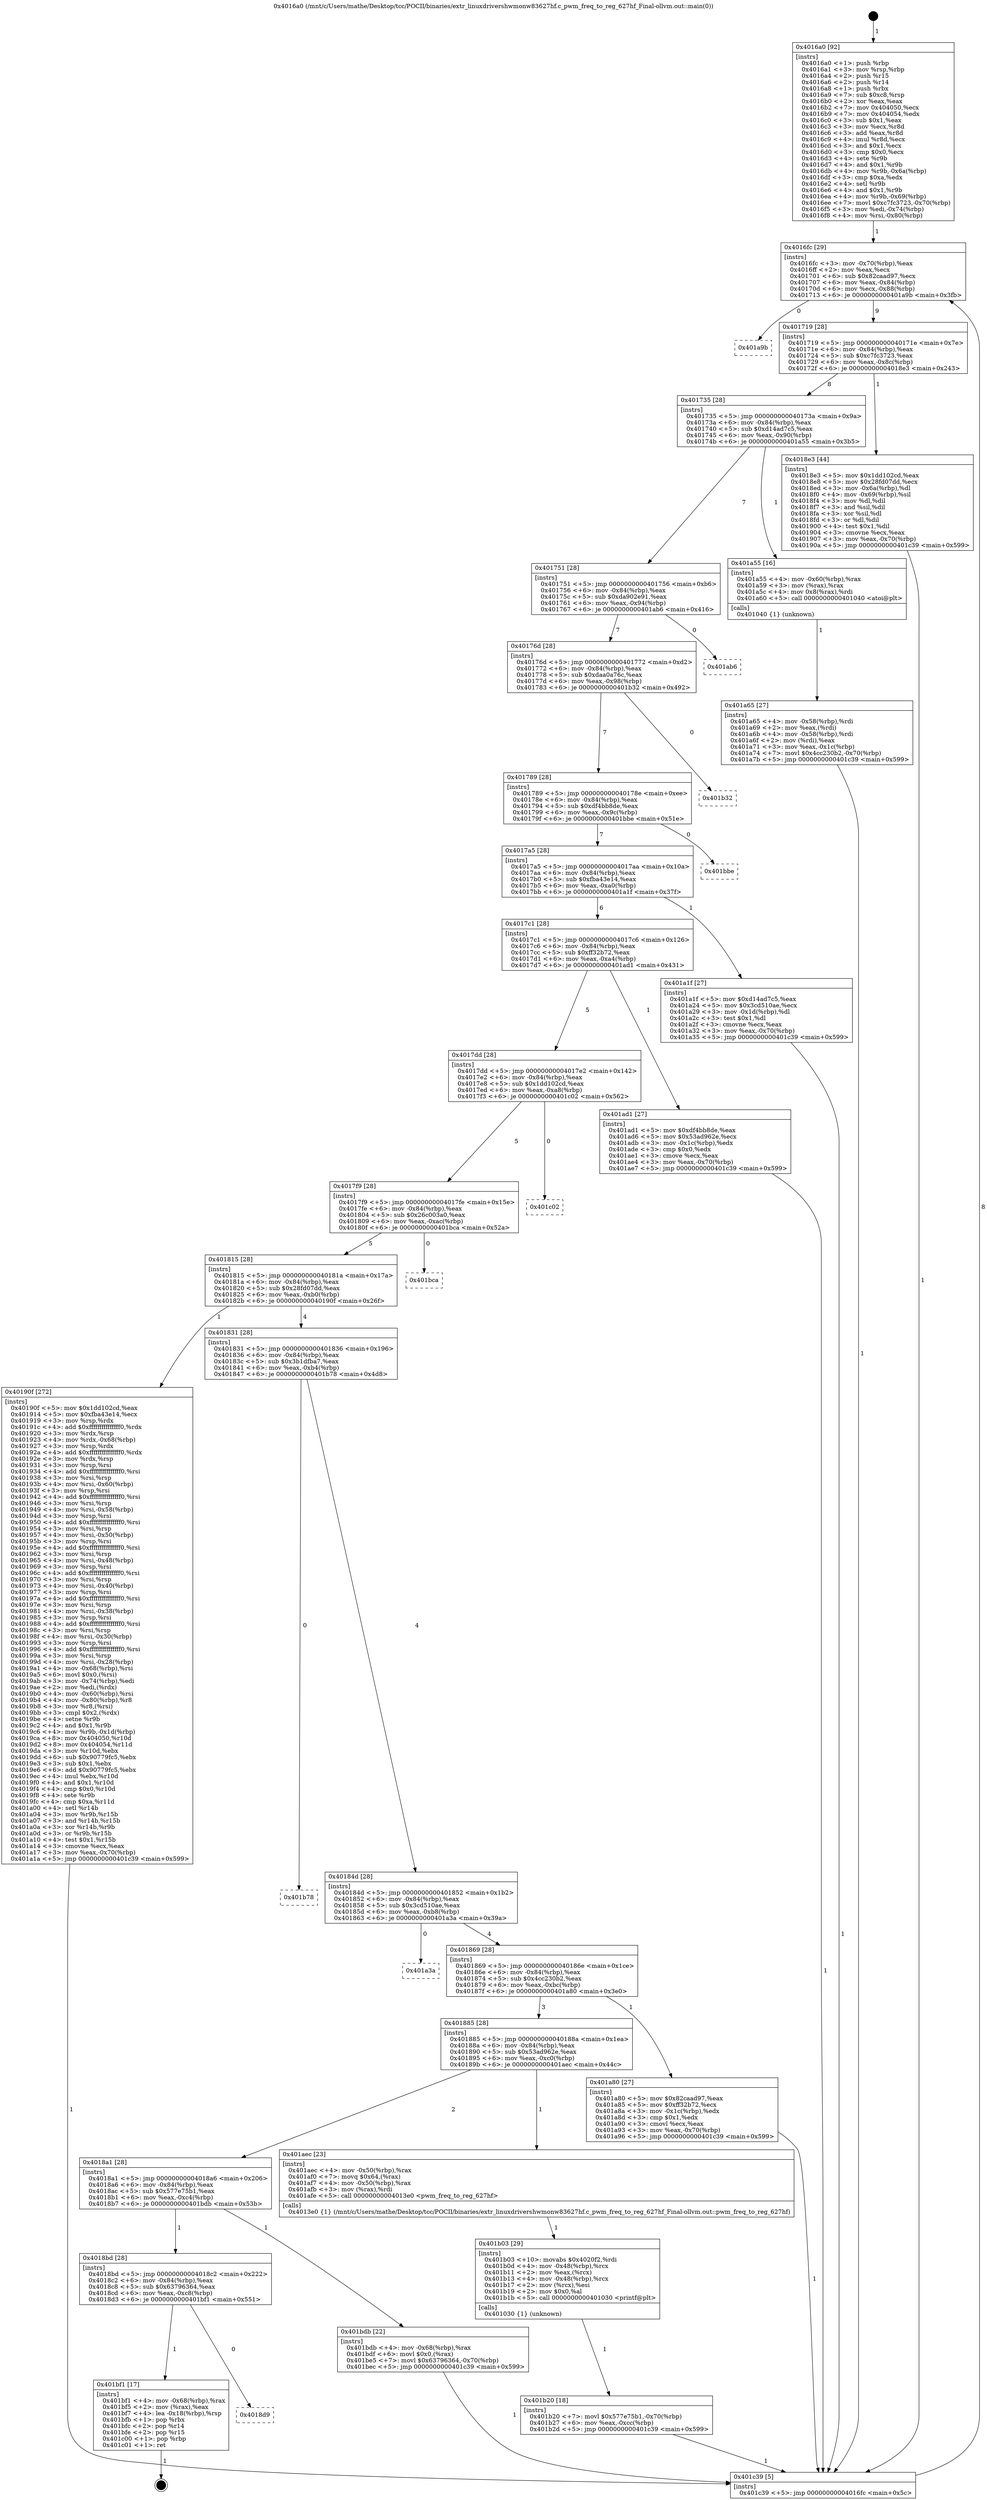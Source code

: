 digraph "0x4016a0" {
  label = "0x4016a0 (/mnt/c/Users/mathe/Desktop/tcc/POCII/binaries/extr_linuxdrivershwmonw83627hf.c_pwm_freq_to_reg_627hf_Final-ollvm.out::main(0))"
  labelloc = "t"
  node[shape=record]

  Entry [label="",width=0.3,height=0.3,shape=circle,fillcolor=black,style=filled]
  "0x4016fc" [label="{
     0x4016fc [29]\l
     | [instrs]\l
     &nbsp;&nbsp;0x4016fc \<+3\>: mov -0x70(%rbp),%eax\l
     &nbsp;&nbsp;0x4016ff \<+2\>: mov %eax,%ecx\l
     &nbsp;&nbsp;0x401701 \<+6\>: sub $0x82caad97,%ecx\l
     &nbsp;&nbsp;0x401707 \<+6\>: mov %eax,-0x84(%rbp)\l
     &nbsp;&nbsp;0x40170d \<+6\>: mov %ecx,-0x88(%rbp)\l
     &nbsp;&nbsp;0x401713 \<+6\>: je 0000000000401a9b \<main+0x3fb\>\l
  }"]
  "0x401a9b" [label="{
     0x401a9b\l
  }", style=dashed]
  "0x401719" [label="{
     0x401719 [28]\l
     | [instrs]\l
     &nbsp;&nbsp;0x401719 \<+5\>: jmp 000000000040171e \<main+0x7e\>\l
     &nbsp;&nbsp;0x40171e \<+6\>: mov -0x84(%rbp),%eax\l
     &nbsp;&nbsp;0x401724 \<+5\>: sub $0xc7fc3723,%eax\l
     &nbsp;&nbsp;0x401729 \<+6\>: mov %eax,-0x8c(%rbp)\l
     &nbsp;&nbsp;0x40172f \<+6\>: je 00000000004018e3 \<main+0x243\>\l
  }"]
  Exit [label="",width=0.3,height=0.3,shape=circle,fillcolor=black,style=filled,peripheries=2]
  "0x4018e3" [label="{
     0x4018e3 [44]\l
     | [instrs]\l
     &nbsp;&nbsp;0x4018e3 \<+5\>: mov $0x1dd102cd,%eax\l
     &nbsp;&nbsp;0x4018e8 \<+5\>: mov $0x28fd07dd,%ecx\l
     &nbsp;&nbsp;0x4018ed \<+3\>: mov -0x6a(%rbp),%dl\l
     &nbsp;&nbsp;0x4018f0 \<+4\>: mov -0x69(%rbp),%sil\l
     &nbsp;&nbsp;0x4018f4 \<+3\>: mov %dl,%dil\l
     &nbsp;&nbsp;0x4018f7 \<+3\>: and %sil,%dil\l
     &nbsp;&nbsp;0x4018fa \<+3\>: xor %sil,%dl\l
     &nbsp;&nbsp;0x4018fd \<+3\>: or %dl,%dil\l
     &nbsp;&nbsp;0x401900 \<+4\>: test $0x1,%dil\l
     &nbsp;&nbsp;0x401904 \<+3\>: cmovne %ecx,%eax\l
     &nbsp;&nbsp;0x401907 \<+3\>: mov %eax,-0x70(%rbp)\l
     &nbsp;&nbsp;0x40190a \<+5\>: jmp 0000000000401c39 \<main+0x599\>\l
  }"]
  "0x401735" [label="{
     0x401735 [28]\l
     | [instrs]\l
     &nbsp;&nbsp;0x401735 \<+5\>: jmp 000000000040173a \<main+0x9a\>\l
     &nbsp;&nbsp;0x40173a \<+6\>: mov -0x84(%rbp),%eax\l
     &nbsp;&nbsp;0x401740 \<+5\>: sub $0xd14ad7c5,%eax\l
     &nbsp;&nbsp;0x401745 \<+6\>: mov %eax,-0x90(%rbp)\l
     &nbsp;&nbsp;0x40174b \<+6\>: je 0000000000401a55 \<main+0x3b5\>\l
  }"]
  "0x401c39" [label="{
     0x401c39 [5]\l
     | [instrs]\l
     &nbsp;&nbsp;0x401c39 \<+5\>: jmp 00000000004016fc \<main+0x5c\>\l
  }"]
  "0x4016a0" [label="{
     0x4016a0 [92]\l
     | [instrs]\l
     &nbsp;&nbsp;0x4016a0 \<+1\>: push %rbp\l
     &nbsp;&nbsp;0x4016a1 \<+3\>: mov %rsp,%rbp\l
     &nbsp;&nbsp;0x4016a4 \<+2\>: push %r15\l
     &nbsp;&nbsp;0x4016a6 \<+2\>: push %r14\l
     &nbsp;&nbsp;0x4016a8 \<+1\>: push %rbx\l
     &nbsp;&nbsp;0x4016a9 \<+7\>: sub $0xc8,%rsp\l
     &nbsp;&nbsp;0x4016b0 \<+2\>: xor %eax,%eax\l
     &nbsp;&nbsp;0x4016b2 \<+7\>: mov 0x404050,%ecx\l
     &nbsp;&nbsp;0x4016b9 \<+7\>: mov 0x404054,%edx\l
     &nbsp;&nbsp;0x4016c0 \<+3\>: sub $0x1,%eax\l
     &nbsp;&nbsp;0x4016c3 \<+3\>: mov %ecx,%r8d\l
     &nbsp;&nbsp;0x4016c6 \<+3\>: add %eax,%r8d\l
     &nbsp;&nbsp;0x4016c9 \<+4\>: imul %r8d,%ecx\l
     &nbsp;&nbsp;0x4016cd \<+3\>: and $0x1,%ecx\l
     &nbsp;&nbsp;0x4016d0 \<+3\>: cmp $0x0,%ecx\l
     &nbsp;&nbsp;0x4016d3 \<+4\>: sete %r9b\l
     &nbsp;&nbsp;0x4016d7 \<+4\>: and $0x1,%r9b\l
     &nbsp;&nbsp;0x4016db \<+4\>: mov %r9b,-0x6a(%rbp)\l
     &nbsp;&nbsp;0x4016df \<+3\>: cmp $0xa,%edx\l
     &nbsp;&nbsp;0x4016e2 \<+4\>: setl %r9b\l
     &nbsp;&nbsp;0x4016e6 \<+4\>: and $0x1,%r9b\l
     &nbsp;&nbsp;0x4016ea \<+4\>: mov %r9b,-0x69(%rbp)\l
     &nbsp;&nbsp;0x4016ee \<+7\>: movl $0xc7fc3723,-0x70(%rbp)\l
     &nbsp;&nbsp;0x4016f5 \<+3\>: mov %edi,-0x74(%rbp)\l
     &nbsp;&nbsp;0x4016f8 \<+4\>: mov %rsi,-0x80(%rbp)\l
  }"]
  "0x4018d9" [label="{
     0x4018d9\l
  }", style=dashed]
  "0x401a55" [label="{
     0x401a55 [16]\l
     | [instrs]\l
     &nbsp;&nbsp;0x401a55 \<+4\>: mov -0x60(%rbp),%rax\l
     &nbsp;&nbsp;0x401a59 \<+3\>: mov (%rax),%rax\l
     &nbsp;&nbsp;0x401a5c \<+4\>: mov 0x8(%rax),%rdi\l
     &nbsp;&nbsp;0x401a60 \<+5\>: call 0000000000401040 \<atoi@plt\>\l
     | [calls]\l
     &nbsp;&nbsp;0x401040 \{1\} (unknown)\l
  }"]
  "0x401751" [label="{
     0x401751 [28]\l
     | [instrs]\l
     &nbsp;&nbsp;0x401751 \<+5\>: jmp 0000000000401756 \<main+0xb6\>\l
     &nbsp;&nbsp;0x401756 \<+6\>: mov -0x84(%rbp),%eax\l
     &nbsp;&nbsp;0x40175c \<+5\>: sub $0xda902e91,%eax\l
     &nbsp;&nbsp;0x401761 \<+6\>: mov %eax,-0x94(%rbp)\l
     &nbsp;&nbsp;0x401767 \<+6\>: je 0000000000401ab6 \<main+0x416\>\l
  }"]
  "0x401bf1" [label="{
     0x401bf1 [17]\l
     | [instrs]\l
     &nbsp;&nbsp;0x401bf1 \<+4\>: mov -0x68(%rbp),%rax\l
     &nbsp;&nbsp;0x401bf5 \<+2\>: mov (%rax),%eax\l
     &nbsp;&nbsp;0x401bf7 \<+4\>: lea -0x18(%rbp),%rsp\l
     &nbsp;&nbsp;0x401bfb \<+1\>: pop %rbx\l
     &nbsp;&nbsp;0x401bfc \<+2\>: pop %r14\l
     &nbsp;&nbsp;0x401bfe \<+2\>: pop %r15\l
     &nbsp;&nbsp;0x401c00 \<+1\>: pop %rbp\l
     &nbsp;&nbsp;0x401c01 \<+1\>: ret\l
  }"]
  "0x401ab6" [label="{
     0x401ab6\l
  }", style=dashed]
  "0x40176d" [label="{
     0x40176d [28]\l
     | [instrs]\l
     &nbsp;&nbsp;0x40176d \<+5\>: jmp 0000000000401772 \<main+0xd2\>\l
     &nbsp;&nbsp;0x401772 \<+6\>: mov -0x84(%rbp),%eax\l
     &nbsp;&nbsp;0x401778 \<+5\>: sub $0xdaa0a76c,%eax\l
     &nbsp;&nbsp;0x40177d \<+6\>: mov %eax,-0x98(%rbp)\l
     &nbsp;&nbsp;0x401783 \<+6\>: je 0000000000401b32 \<main+0x492\>\l
  }"]
  "0x4018bd" [label="{
     0x4018bd [28]\l
     | [instrs]\l
     &nbsp;&nbsp;0x4018bd \<+5\>: jmp 00000000004018c2 \<main+0x222\>\l
     &nbsp;&nbsp;0x4018c2 \<+6\>: mov -0x84(%rbp),%eax\l
     &nbsp;&nbsp;0x4018c8 \<+5\>: sub $0x63796364,%eax\l
     &nbsp;&nbsp;0x4018cd \<+6\>: mov %eax,-0xc8(%rbp)\l
     &nbsp;&nbsp;0x4018d3 \<+6\>: je 0000000000401bf1 \<main+0x551\>\l
  }"]
  "0x401b32" [label="{
     0x401b32\l
  }", style=dashed]
  "0x401789" [label="{
     0x401789 [28]\l
     | [instrs]\l
     &nbsp;&nbsp;0x401789 \<+5\>: jmp 000000000040178e \<main+0xee\>\l
     &nbsp;&nbsp;0x40178e \<+6\>: mov -0x84(%rbp),%eax\l
     &nbsp;&nbsp;0x401794 \<+5\>: sub $0xdf4bb8de,%eax\l
     &nbsp;&nbsp;0x401799 \<+6\>: mov %eax,-0x9c(%rbp)\l
     &nbsp;&nbsp;0x40179f \<+6\>: je 0000000000401bbe \<main+0x51e\>\l
  }"]
  "0x401bdb" [label="{
     0x401bdb [22]\l
     | [instrs]\l
     &nbsp;&nbsp;0x401bdb \<+4\>: mov -0x68(%rbp),%rax\l
     &nbsp;&nbsp;0x401bdf \<+6\>: movl $0x0,(%rax)\l
     &nbsp;&nbsp;0x401be5 \<+7\>: movl $0x63796364,-0x70(%rbp)\l
     &nbsp;&nbsp;0x401bec \<+5\>: jmp 0000000000401c39 \<main+0x599\>\l
  }"]
  "0x401bbe" [label="{
     0x401bbe\l
  }", style=dashed]
  "0x4017a5" [label="{
     0x4017a5 [28]\l
     | [instrs]\l
     &nbsp;&nbsp;0x4017a5 \<+5\>: jmp 00000000004017aa \<main+0x10a\>\l
     &nbsp;&nbsp;0x4017aa \<+6\>: mov -0x84(%rbp),%eax\l
     &nbsp;&nbsp;0x4017b0 \<+5\>: sub $0xfba43e14,%eax\l
     &nbsp;&nbsp;0x4017b5 \<+6\>: mov %eax,-0xa0(%rbp)\l
     &nbsp;&nbsp;0x4017bb \<+6\>: je 0000000000401a1f \<main+0x37f\>\l
  }"]
  "0x401b20" [label="{
     0x401b20 [18]\l
     | [instrs]\l
     &nbsp;&nbsp;0x401b20 \<+7\>: movl $0x577e75b1,-0x70(%rbp)\l
     &nbsp;&nbsp;0x401b27 \<+6\>: mov %eax,-0xcc(%rbp)\l
     &nbsp;&nbsp;0x401b2d \<+5\>: jmp 0000000000401c39 \<main+0x599\>\l
  }"]
  "0x401a1f" [label="{
     0x401a1f [27]\l
     | [instrs]\l
     &nbsp;&nbsp;0x401a1f \<+5\>: mov $0xd14ad7c5,%eax\l
     &nbsp;&nbsp;0x401a24 \<+5\>: mov $0x3cd510ae,%ecx\l
     &nbsp;&nbsp;0x401a29 \<+3\>: mov -0x1d(%rbp),%dl\l
     &nbsp;&nbsp;0x401a2c \<+3\>: test $0x1,%dl\l
     &nbsp;&nbsp;0x401a2f \<+3\>: cmovne %ecx,%eax\l
     &nbsp;&nbsp;0x401a32 \<+3\>: mov %eax,-0x70(%rbp)\l
     &nbsp;&nbsp;0x401a35 \<+5\>: jmp 0000000000401c39 \<main+0x599\>\l
  }"]
  "0x4017c1" [label="{
     0x4017c1 [28]\l
     | [instrs]\l
     &nbsp;&nbsp;0x4017c1 \<+5\>: jmp 00000000004017c6 \<main+0x126\>\l
     &nbsp;&nbsp;0x4017c6 \<+6\>: mov -0x84(%rbp),%eax\l
     &nbsp;&nbsp;0x4017cc \<+5\>: sub $0xff32b72,%eax\l
     &nbsp;&nbsp;0x4017d1 \<+6\>: mov %eax,-0xa4(%rbp)\l
     &nbsp;&nbsp;0x4017d7 \<+6\>: je 0000000000401ad1 \<main+0x431\>\l
  }"]
  "0x401b03" [label="{
     0x401b03 [29]\l
     | [instrs]\l
     &nbsp;&nbsp;0x401b03 \<+10\>: movabs $0x4020f2,%rdi\l
     &nbsp;&nbsp;0x401b0d \<+4\>: mov -0x48(%rbp),%rcx\l
     &nbsp;&nbsp;0x401b11 \<+2\>: mov %eax,(%rcx)\l
     &nbsp;&nbsp;0x401b13 \<+4\>: mov -0x48(%rbp),%rcx\l
     &nbsp;&nbsp;0x401b17 \<+2\>: mov (%rcx),%esi\l
     &nbsp;&nbsp;0x401b19 \<+2\>: mov $0x0,%al\l
     &nbsp;&nbsp;0x401b1b \<+5\>: call 0000000000401030 \<printf@plt\>\l
     | [calls]\l
     &nbsp;&nbsp;0x401030 \{1\} (unknown)\l
  }"]
  "0x401ad1" [label="{
     0x401ad1 [27]\l
     | [instrs]\l
     &nbsp;&nbsp;0x401ad1 \<+5\>: mov $0xdf4bb8de,%eax\l
     &nbsp;&nbsp;0x401ad6 \<+5\>: mov $0x53ad962e,%ecx\l
     &nbsp;&nbsp;0x401adb \<+3\>: mov -0x1c(%rbp),%edx\l
     &nbsp;&nbsp;0x401ade \<+3\>: cmp $0x0,%edx\l
     &nbsp;&nbsp;0x401ae1 \<+3\>: cmove %ecx,%eax\l
     &nbsp;&nbsp;0x401ae4 \<+3\>: mov %eax,-0x70(%rbp)\l
     &nbsp;&nbsp;0x401ae7 \<+5\>: jmp 0000000000401c39 \<main+0x599\>\l
  }"]
  "0x4017dd" [label="{
     0x4017dd [28]\l
     | [instrs]\l
     &nbsp;&nbsp;0x4017dd \<+5\>: jmp 00000000004017e2 \<main+0x142\>\l
     &nbsp;&nbsp;0x4017e2 \<+6\>: mov -0x84(%rbp),%eax\l
     &nbsp;&nbsp;0x4017e8 \<+5\>: sub $0x1dd102cd,%eax\l
     &nbsp;&nbsp;0x4017ed \<+6\>: mov %eax,-0xa8(%rbp)\l
     &nbsp;&nbsp;0x4017f3 \<+6\>: je 0000000000401c02 \<main+0x562\>\l
  }"]
  "0x4018a1" [label="{
     0x4018a1 [28]\l
     | [instrs]\l
     &nbsp;&nbsp;0x4018a1 \<+5\>: jmp 00000000004018a6 \<main+0x206\>\l
     &nbsp;&nbsp;0x4018a6 \<+6\>: mov -0x84(%rbp),%eax\l
     &nbsp;&nbsp;0x4018ac \<+5\>: sub $0x577e75b1,%eax\l
     &nbsp;&nbsp;0x4018b1 \<+6\>: mov %eax,-0xc4(%rbp)\l
     &nbsp;&nbsp;0x4018b7 \<+6\>: je 0000000000401bdb \<main+0x53b\>\l
  }"]
  "0x401c02" [label="{
     0x401c02\l
  }", style=dashed]
  "0x4017f9" [label="{
     0x4017f9 [28]\l
     | [instrs]\l
     &nbsp;&nbsp;0x4017f9 \<+5\>: jmp 00000000004017fe \<main+0x15e\>\l
     &nbsp;&nbsp;0x4017fe \<+6\>: mov -0x84(%rbp),%eax\l
     &nbsp;&nbsp;0x401804 \<+5\>: sub $0x26c003a0,%eax\l
     &nbsp;&nbsp;0x401809 \<+6\>: mov %eax,-0xac(%rbp)\l
     &nbsp;&nbsp;0x40180f \<+6\>: je 0000000000401bca \<main+0x52a\>\l
  }"]
  "0x401aec" [label="{
     0x401aec [23]\l
     | [instrs]\l
     &nbsp;&nbsp;0x401aec \<+4\>: mov -0x50(%rbp),%rax\l
     &nbsp;&nbsp;0x401af0 \<+7\>: movq $0x64,(%rax)\l
     &nbsp;&nbsp;0x401af7 \<+4\>: mov -0x50(%rbp),%rax\l
     &nbsp;&nbsp;0x401afb \<+3\>: mov (%rax),%rdi\l
     &nbsp;&nbsp;0x401afe \<+5\>: call 00000000004013e0 \<pwm_freq_to_reg_627hf\>\l
     | [calls]\l
     &nbsp;&nbsp;0x4013e0 \{1\} (/mnt/c/Users/mathe/Desktop/tcc/POCII/binaries/extr_linuxdrivershwmonw83627hf.c_pwm_freq_to_reg_627hf_Final-ollvm.out::pwm_freq_to_reg_627hf)\l
  }"]
  "0x401bca" [label="{
     0x401bca\l
  }", style=dashed]
  "0x401815" [label="{
     0x401815 [28]\l
     | [instrs]\l
     &nbsp;&nbsp;0x401815 \<+5\>: jmp 000000000040181a \<main+0x17a\>\l
     &nbsp;&nbsp;0x40181a \<+6\>: mov -0x84(%rbp),%eax\l
     &nbsp;&nbsp;0x401820 \<+5\>: sub $0x28fd07dd,%eax\l
     &nbsp;&nbsp;0x401825 \<+6\>: mov %eax,-0xb0(%rbp)\l
     &nbsp;&nbsp;0x40182b \<+6\>: je 000000000040190f \<main+0x26f\>\l
  }"]
  "0x401885" [label="{
     0x401885 [28]\l
     | [instrs]\l
     &nbsp;&nbsp;0x401885 \<+5\>: jmp 000000000040188a \<main+0x1ea\>\l
     &nbsp;&nbsp;0x40188a \<+6\>: mov -0x84(%rbp),%eax\l
     &nbsp;&nbsp;0x401890 \<+5\>: sub $0x53ad962e,%eax\l
     &nbsp;&nbsp;0x401895 \<+6\>: mov %eax,-0xc0(%rbp)\l
     &nbsp;&nbsp;0x40189b \<+6\>: je 0000000000401aec \<main+0x44c\>\l
  }"]
  "0x40190f" [label="{
     0x40190f [272]\l
     | [instrs]\l
     &nbsp;&nbsp;0x40190f \<+5\>: mov $0x1dd102cd,%eax\l
     &nbsp;&nbsp;0x401914 \<+5\>: mov $0xfba43e14,%ecx\l
     &nbsp;&nbsp;0x401919 \<+3\>: mov %rsp,%rdx\l
     &nbsp;&nbsp;0x40191c \<+4\>: add $0xfffffffffffffff0,%rdx\l
     &nbsp;&nbsp;0x401920 \<+3\>: mov %rdx,%rsp\l
     &nbsp;&nbsp;0x401923 \<+4\>: mov %rdx,-0x68(%rbp)\l
     &nbsp;&nbsp;0x401927 \<+3\>: mov %rsp,%rdx\l
     &nbsp;&nbsp;0x40192a \<+4\>: add $0xfffffffffffffff0,%rdx\l
     &nbsp;&nbsp;0x40192e \<+3\>: mov %rdx,%rsp\l
     &nbsp;&nbsp;0x401931 \<+3\>: mov %rsp,%rsi\l
     &nbsp;&nbsp;0x401934 \<+4\>: add $0xfffffffffffffff0,%rsi\l
     &nbsp;&nbsp;0x401938 \<+3\>: mov %rsi,%rsp\l
     &nbsp;&nbsp;0x40193b \<+4\>: mov %rsi,-0x60(%rbp)\l
     &nbsp;&nbsp;0x40193f \<+3\>: mov %rsp,%rsi\l
     &nbsp;&nbsp;0x401942 \<+4\>: add $0xfffffffffffffff0,%rsi\l
     &nbsp;&nbsp;0x401946 \<+3\>: mov %rsi,%rsp\l
     &nbsp;&nbsp;0x401949 \<+4\>: mov %rsi,-0x58(%rbp)\l
     &nbsp;&nbsp;0x40194d \<+3\>: mov %rsp,%rsi\l
     &nbsp;&nbsp;0x401950 \<+4\>: add $0xfffffffffffffff0,%rsi\l
     &nbsp;&nbsp;0x401954 \<+3\>: mov %rsi,%rsp\l
     &nbsp;&nbsp;0x401957 \<+4\>: mov %rsi,-0x50(%rbp)\l
     &nbsp;&nbsp;0x40195b \<+3\>: mov %rsp,%rsi\l
     &nbsp;&nbsp;0x40195e \<+4\>: add $0xfffffffffffffff0,%rsi\l
     &nbsp;&nbsp;0x401962 \<+3\>: mov %rsi,%rsp\l
     &nbsp;&nbsp;0x401965 \<+4\>: mov %rsi,-0x48(%rbp)\l
     &nbsp;&nbsp;0x401969 \<+3\>: mov %rsp,%rsi\l
     &nbsp;&nbsp;0x40196c \<+4\>: add $0xfffffffffffffff0,%rsi\l
     &nbsp;&nbsp;0x401970 \<+3\>: mov %rsi,%rsp\l
     &nbsp;&nbsp;0x401973 \<+4\>: mov %rsi,-0x40(%rbp)\l
     &nbsp;&nbsp;0x401977 \<+3\>: mov %rsp,%rsi\l
     &nbsp;&nbsp;0x40197a \<+4\>: add $0xfffffffffffffff0,%rsi\l
     &nbsp;&nbsp;0x40197e \<+3\>: mov %rsi,%rsp\l
     &nbsp;&nbsp;0x401981 \<+4\>: mov %rsi,-0x38(%rbp)\l
     &nbsp;&nbsp;0x401985 \<+3\>: mov %rsp,%rsi\l
     &nbsp;&nbsp;0x401988 \<+4\>: add $0xfffffffffffffff0,%rsi\l
     &nbsp;&nbsp;0x40198c \<+3\>: mov %rsi,%rsp\l
     &nbsp;&nbsp;0x40198f \<+4\>: mov %rsi,-0x30(%rbp)\l
     &nbsp;&nbsp;0x401993 \<+3\>: mov %rsp,%rsi\l
     &nbsp;&nbsp;0x401996 \<+4\>: add $0xfffffffffffffff0,%rsi\l
     &nbsp;&nbsp;0x40199a \<+3\>: mov %rsi,%rsp\l
     &nbsp;&nbsp;0x40199d \<+4\>: mov %rsi,-0x28(%rbp)\l
     &nbsp;&nbsp;0x4019a1 \<+4\>: mov -0x68(%rbp),%rsi\l
     &nbsp;&nbsp;0x4019a5 \<+6\>: movl $0x0,(%rsi)\l
     &nbsp;&nbsp;0x4019ab \<+3\>: mov -0x74(%rbp),%edi\l
     &nbsp;&nbsp;0x4019ae \<+2\>: mov %edi,(%rdx)\l
     &nbsp;&nbsp;0x4019b0 \<+4\>: mov -0x60(%rbp),%rsi\l
     &nbsp;&nbsp;0x4019b4 \<+4\>: mov -0x80(%rbp),%r8\l
     &nbsp;&nbsp;0x4019b8 \<+3\>: mov %r8,(%rsi)\l
     &nbsp;&nbsp;0x4019bb \<+3\>: cmpl $0x2,(%rdx)\l
     &nbsp;&nbsp;0x4019be \<+4\>: setne %r9b\l
     &nbsp;&nbsp;0x4019c2 \<+4\>: and $0x1,%r9b\l
     &nbsp;&nbsp;0x4019c6 \<+4\>: mov %r9b,-0x1d(%rbp)\l
     &nbsp;&nbsp;0x4019ca \<+8\>: mov 0x404050,%r10d\l
     &nbsp;&nbsp;0x4019d2 \<+8\>: mov 0x404054,%r11d\l
     &nbsp;&nbsp;0x4019da \<+3\>: mov %r10d,%ebx\l
     &nbsp;&nbsp;0x4019dd \<+6\>: sub $0x90779fc5,%ebx\l
     &nbsp;&nbsp;0x4019e3 \<+3\>: sub $0x1,%ebx\l
     &nbsp;&nbsp;0x4019e6 \<+6\>: add $0x90779fc5,%ebx\l
     &nbsp;&nbsp;0x4019ec \<+4\>: imul %ebx,%r10d\l
     &nbsp;&nbsp;0x4019f0 \<+4\>: and $0x1,%r10d\l
     &nbsp;&nbsp;0x4019f4 \<+4\>: cmp $0x0,%r10d\l
     &nbsp;&nbsp;0x4019f8 \<+4\>: sete %r9b\l
     &nbsp;&nbsp;0x4019fc \<+4\>: cmp $0xa,%r11d\l
     &nbsp;&nbsp;0x401a00 \<+4\>: setl %r14b\l
     &nbsp;&nbsp;0x401a04 \<+3\>: mov %r9b,%r15b\l
     &nbsp;&nbsp;0x401a07 \<+3\>: and %r14b,%r15b\l
     &nbsp;&nbsp;0x401a0a \<+3\>: xor %r14b,%r9b\l
     &nbsp;&nbsp;0x401a0d \<+3\>: or %r9b,%r15b\l
     &nbsp;&nbsp;0x401a10 \<+4\>: test $0x1,%r15b\l
     &nbsp;&nbsp;0x401a14 \<+3\>: cmovne %ecx,%eax\l
     &nbsp;&nbsp;0x401a17 \<+3\>: mov %eax,-0x70(%rbp)\l
     &nbsp;&nbsp;0x401a1a \<+5\>: jmp 0000000000401c39 \<main+0x599\>\l
  }"]
  "0x401831" [label="{
     0x401831 [28]\l
     | [instrs]\l
     &nbsp;&nbsp;0x401831 \<+5\>: jmp 0000000000401836 \<main+0x196\>\l
     &nbsp;&nbsp;0x401836 \<+6\>: mov -0x84(%rbp),%eax\l
     &nbsp;&nbsp;0x40183c \<+5\>: sub $0x3b1dfba7,%eax\l
     &nbsp;&nbsp;0x401841 \<+6\>: mov %eax,-0xb4(%rbp)\l
     &nbsp;&nbsp;0x401847 \<+6\>: je 0000000000401b78 \<main+0x4d8\>\l
  }"]
  "0x401a80" [label="{
     0x401a80 [27]\l
     | [instrs]\l
     &nbsp;&nbsp;0x401a80 \<+5\>: mov $0x82caad97,%eax\l
     &nbsp;&nbsp;0x401a85 \<+5\>: mov $0xff32b72,%ecx\l
     &nbsp;&nbsp;0x401a8a \<+3\>: mov -0x1c(%rbp),%edx\l
     &nbsp;&nbsp;0x401a8d \<+3\>: cmp $0x1,%edx\l
     &nbsp;&nbsp;0x401a90 \<+3\>: cmovl %ecx,%eax\l
     &nbsp;&nbsp;0x401a93 \<+3\>: mov %eax,-0x70(%rbp)\l
     &nbsp;&nbsp;0x401a96 \<+5\>: jmp 0000000000401c39 \<main+0x599\>\l
  }"]
  "0x401a65" [label="{
     0x401a65 [27]\l
     | [instrs]\l
     &nbsp;&nbsp;0x401a65 \<+4\>: mov -0x58(%rbp),%rdi\l
     &nbsp;&nbsp;0x401a69 \<+2\>: mov %eax,(%rdi)\l
     &nbsp;&nbsp;0x401a6b \<+4\>: mov -0x58(%rbp),%rdi\l
     &nbsp;&nbsp;0x401a6f \<+2\>: mov (%rdi),%eax\l
     &nbsp;&nbsp;0x401a71 \<+3\>: mov %eax,-0x1c(%rbp)\l
     &nbsp;&nbsp;0x401a74 \<+7\>: movl $0x4cc230b2,-0x70(%rbp)\l
     &nbsp;&nbsp;0x401a7b \<+5\>: jmp 0000000000401c39 \<main+0x599\>\l
  }"]
  "0x401869" [label="{
     0x401869 [28]\l
     | [instrs]\l
     &nbsp;&nbsp;0x401869 \<+5\>: jmp 000000000040186e \<main+0x1ce\>\l
     &nbsp;&nbsp;0x40186e \<+6\>: mov -0x84(%rbp),%eax\l
     &nbsp;&nbsp;0x401874 \<+5\>: sub $0x4cc230b2,%eax\l
     &nbsp;&nbsp;0x401879 \<+6\>: mov %eax,-0xbc(%rbp)\l
     &nbsp;&nbsp;0x40187f \<+6\>: je 0000000000401a80 \<main+0x3e0\>\l
  }"]
  "0x401b78" [label="{
     0x401b78\l
  }", style=dashed]
  "0x40184d" [label="{
     0x40184d [28]\l
     | [instrs]\l
     &nbsp;&nbsp;0x40184d \<+5\>: jmp 0000000000401852 \<main+0x1b2\>\l
     &nbsp;&nbsp;0x401852 \<+6\>: mov -0x84(%rbp),%eax\l
     &nbsp;&nbsp;0x401858 \<+5\>: sub $0x3cd510ae,%eax\l
     &nbsp;&nbsp;0x40185d \<+6\>: mov %eax,-0xb8(%rbp)\l
     &nbsp;&nbsp;0x401863 \<+6\>: je 0000000000401a3a \<main+0x39a\>\l
  }"]
  "0x401a3a" [label="{
     0x401a3a\l
  }", style=dashed]
  Entry -> "0x4016a0" [label=" 1"]
  "0x4016fc" -> "0x401a9b" [label=" 0"]
  "0x4016fc" -> "0x401719" [label=" 9"]
  "0x401bf1" -> Exit [label=" 1"]
  "0x401719" -> "0x4018e3" [label=" 1"]
  "0x401719" -> "0x401735" [label=" 8"]
  "0x4018e3" -> "0x401c39" [label=" 1"]
  "0x4016a0" -> "0x4016fc" [label=" 1"]
  "0x401c39" -> "0x4016fc" [label=" 8"]
  "0x4018bd" -> "0x4018d9" [label=" 0"]
  "0x401735" -> "0x401a55" [label=" 1"]
  "0x401735" -> "0x401751" [label=" 7"]
  "0x4018bd" -> "0x401bf1" [label=" 1"]
  "0x401751" -> "0x401ab6" [label=" 0"]
  "0x401751" -> "0x40176d" [label=" 7"]
  "0x401bdb" -> "0x401c39" [label=" 1"]
  "0x40176d" -> "0x401b32" [label=" 0"]
  "0x40176d" -> "0x401789" [label=" 7"]
  "0x4018a1" -> "0x4018bd" [label=" 1"]
  "0x401789" -> "0x401bbe" [label=" 0"]
  "0x401789" -> "0x4017a5" [label=" 7"]
  "0x4018a1" -> "0x401bdb" [label=" 1"]
  "0x4017a5" -> "0x401a1f" [label=" 1"]
  "0x4017a5" -> "0x4017c1" [label=" 6"]
  "0x401b20" -> "0x401c39" [label=" 1"]
  "0x4017c1" -> "0x401ad1" [label=" 1"]
  "0x4017c1" -> "0x4017dd" [label=" 5"]
  "0x401b03" -> "0x401b20" [label=" 1"]
  "0x4017dd" -> "0x401c02" [label=" 0"]
  "0x4017dd" -> "0x4017f9" [label=" 5"]
  "0x401aec" -> "0x401b03" [label=" 1"]
  "0x4017f9" -> "0x401bca" [label=" 0"]
  "0x4017f9" -> "0x401815" [label=" 5"]
  "0x401885" -> "0x4018a1" [label=" 2"]
  "0x401815" -> "0x40190f" [label=" 1"]
  "0x401815" -> "0x401831" [label=" 4"]
  "0x401885" -> "0x401aec" [label=" 1"]
  "0x40190f" -> "0x401c39" [label=" 1"]
  "0x401a1f" -> "0x401c39" [label=" 1"]
  "0x401a55" -> "0x401a65" [label=" 1"]
  "0x401a65" -> "0x401c39" [label=" 1"]
  "0x401ad1" -> "0x401c39" [label=" 1"]
  "0x401831" -> "0x401b78" [label=" 0"]
  "0x401831" -> "0x40184d" [label=" 4"]
  "0x401869" -> "0x401885" [label=" 3"]
  "0x40184d" -> "0x401a3a" [label=" 0"]
  "0x40184d" -> "0x401869" [label=" 4"]
  "0x401a80" -> "0x401c39" [label=" 1"]
  "0x401869" -> "0x401a80" [label=" 1"]
}
